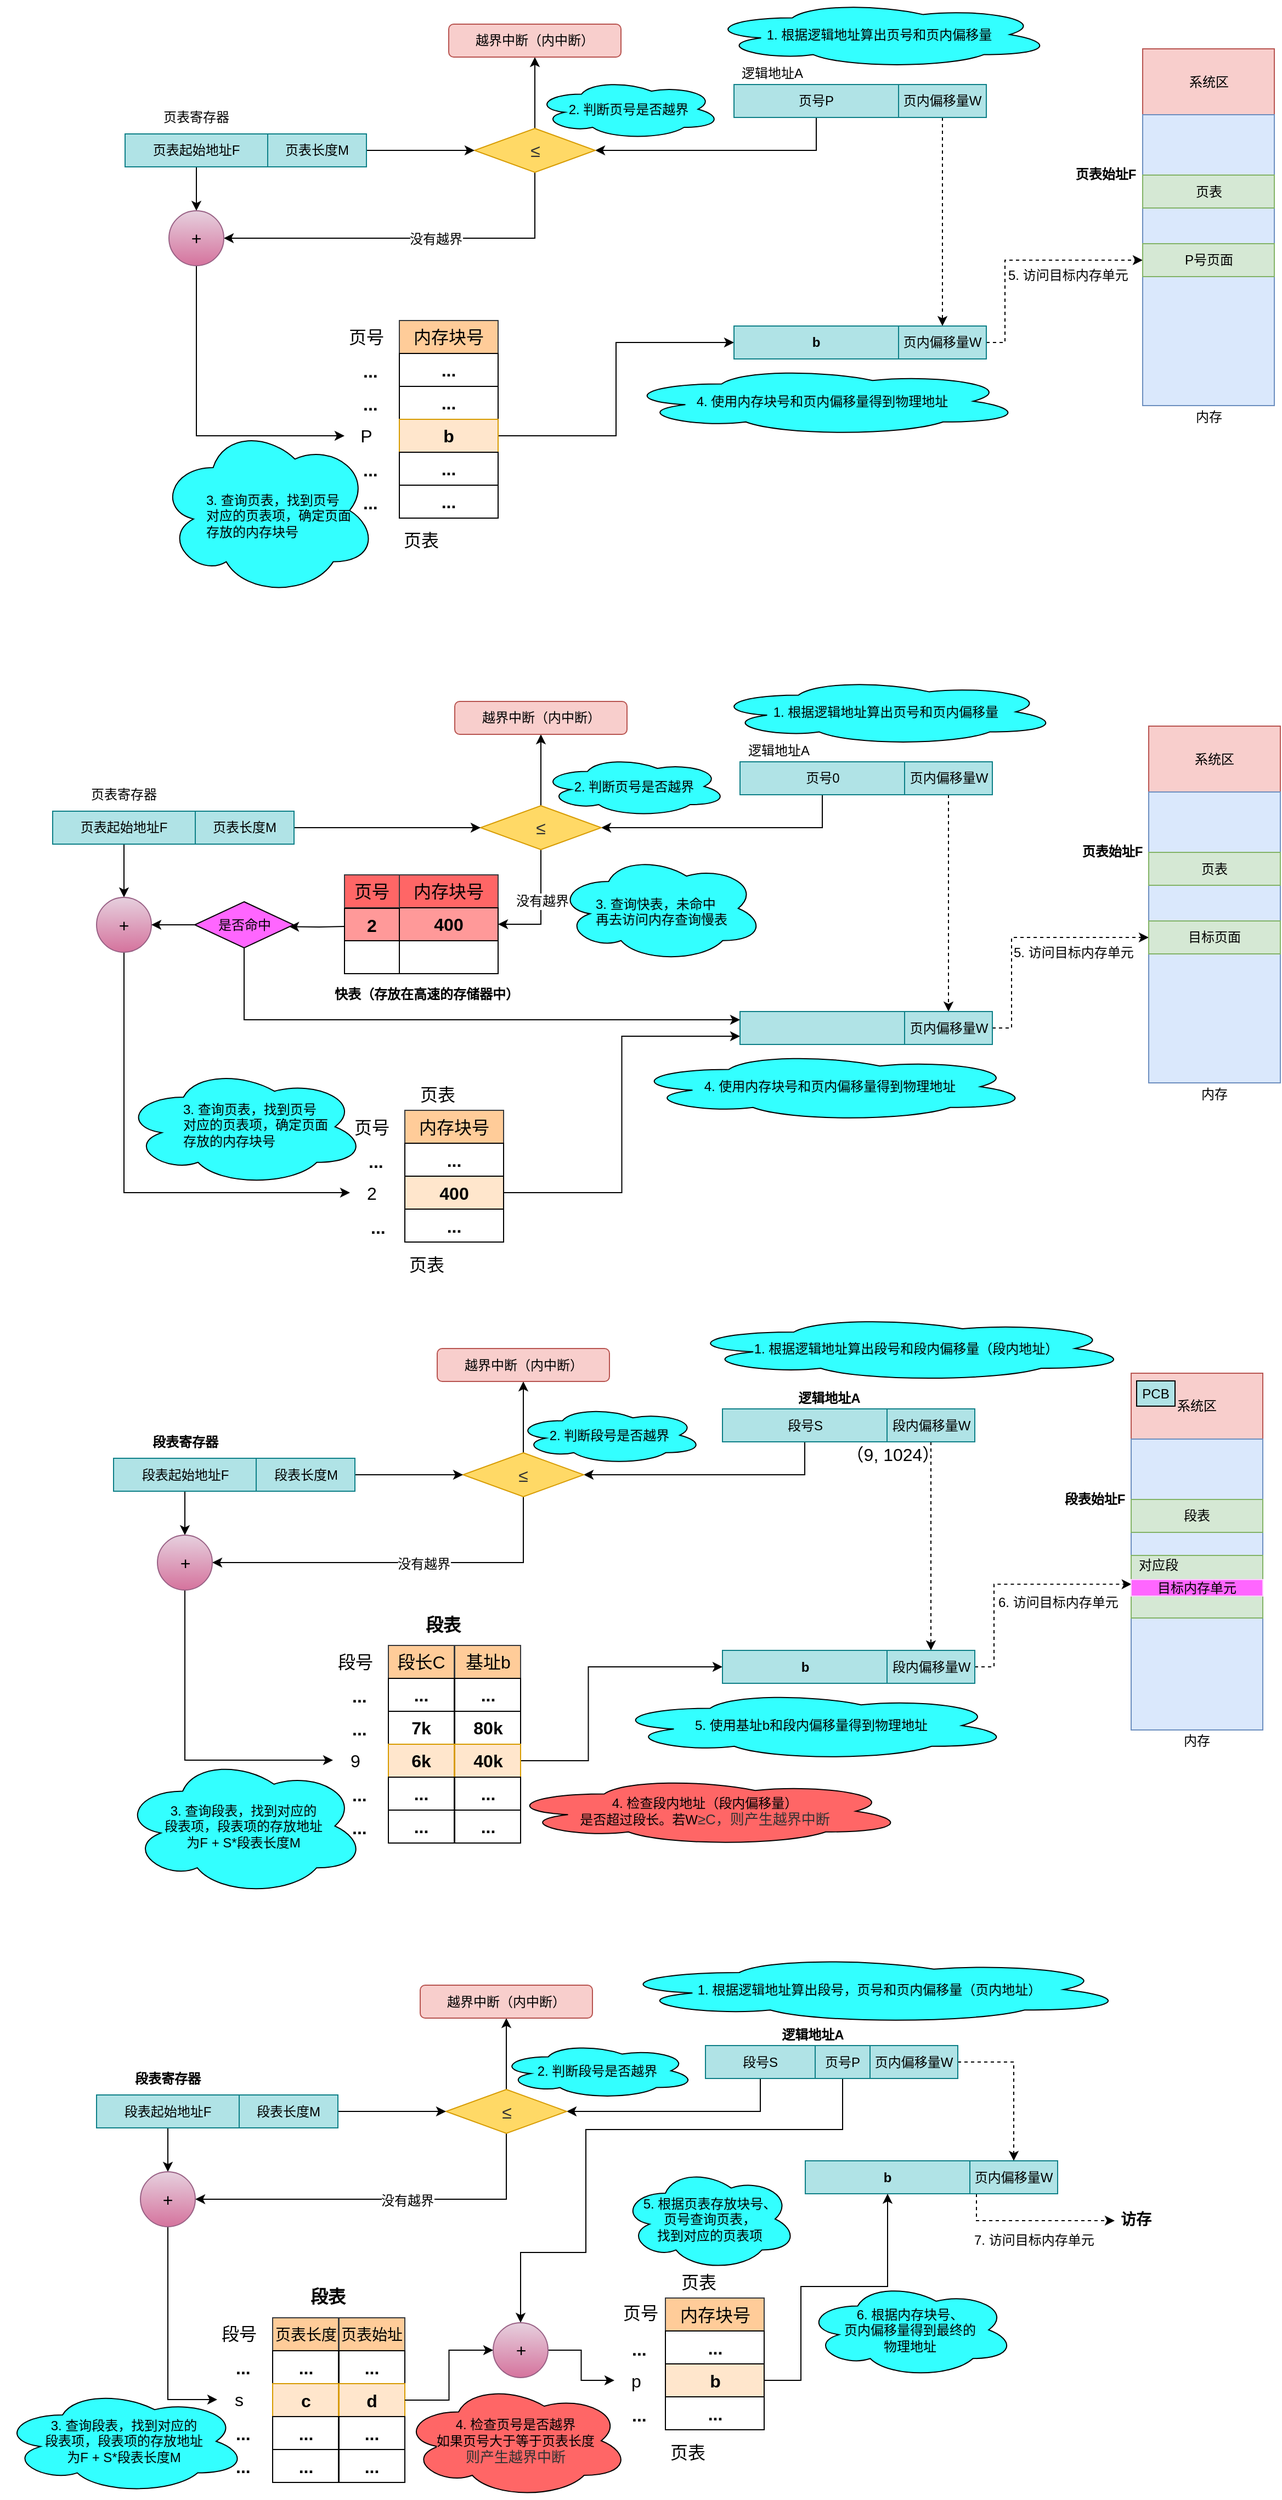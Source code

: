 <mxfile version="12.3.2" type="github" pages="1">
  <diagram id="Yr6U0pGL9p3vCSCSJH84" name="第 1 页">
    <mxGraphModel dx="1173" dy="632" grid="0" gridSize="10" guides="1" tooltips="1" connect="1" arrows="1" fold="1" page="1" pageScale="1" pageWidth="4681" pageHeight="3300" math="0" shadow="0">
      <root>
        <mxCell id="0"/>
        <mxCell id="1" parent="0"/>
        <mxCell id="H_HTBfzigYBNuSM5Y4cz-40" style="edgeStyle=orthogonalEdgeStyle;rounded=0;orthogonalLoop=1;jettySize=auto;html=1;entryX=0.5;entryY=0;entryDx=0;entryDy=0;fontSize=12;dashed=1;" parent="1" source="H_HTBfzigYBNuSM5Y4cz-1" target="H_HTBfzigYBNuSM5Y4cz-38" edge="1">
          <mxGeometry relative="1" as="geometry"/>
        </mxCell>
        <mxCell id="H_HTBfzigYBNuSM5Y4cz-1" value="页内偏移量W" style="rounded=0;whiteSpace=wrap;html=1;fillColor=#b0e3e6;strokeColor=#0e8088;" parent="1" vertex="1">
          <mxGeometry x="915" y="145" width="80" height="30" as="geometry"/>
        </mxCell>
        <mxCell id="H_HTBfzigYBNuSM5Y4cz-14" value="" style="edgeStyle=orthogonalEdgeStyle;rounded=0;orthogonalLoop=1;jettySize=auto;html=1;fontSize=16;entryX=1;entryY=0.5;entryDx=0;entryDy=0;exitX=0.5;exitY=1;exitDx=0;exitDy=0;" parent="1" source="H_HTBfzigYBNuSM5Y4cz-2" target="H_HTBfzigYBNuSM5Y4cz-5" edge="1">
          <mxGeometry relative="1" as="geometry">
            <mxPoint x="950" y="260" as="targetPoint"/>
          </mxGeometry>
        </mxCell>
        <mxCell id="H_HTBfzigYBNuSM5Y4cz-2" value="页号P" style="rounded=0;whiteSpace=wrap;html=1;fillColor=#b0e3e6;strokeColor=#0e8088;" parent="1" vertex="1">
          <mxGeometry x="765" y="145" width="150" height="30" as="geometry"/>
        </mxCell>
        <mxCell id="H_HTBfzigYBNuSM5Y4cz-3" value="逻辑地址A" style="text;html=1;strokeColor=none;fillColor=none;align=center;verticalAlign=middle;whiteSpace=wrap;rounded=0;" parent="1" vertex="1">
          <mxGeometry x="765" y="125" width="70" height="20" as="geometry"/>
        </mxCell>
        <mxCell id="H_HTBfzigYBNuSM5Y4cz-10" style="edgeStyle=orthogonalEdgeStyle;rounded=0;orthogonalLoop=1;jettySize=auto;html=1;fontSize=16;entryX=0.5;entryY=1;entryDx=0;entryDy=0;" parent="1" source="H_HTBfzigYBNuSM5Y4cz-5" target="H_HTBfzigYBNuSM5Y4cz-11" edge="1">
          <mxGeometry relative="1" as="geometry">
            <mxPoint x="583.5" y="110" as="targetPoint"/>
          </mxGeometry>
        </mxCell>
        <mxCell id="H_HTBfzigYBNuSM5Y4cz-15" style="edgeStyle=orthogonalEdgeStyle;rounded=0;orthogonalLoop=1;jettySize=auto;html=1;fontSize=16;entryX=1;entryY=0.5;entryDx=0;entryDy=0;exitX=0.5;exitY=1;exitDx=0;exitDy=0;" parent="1" source="H_HTBfzigYBNuSM5Y4cz-5" target="H_HTBfzigYBNuSM5Y4cz-16" edge="1">
          <mxGeometry relative="1" as="geometry">
            <mxPoint x="570" y="320" as="targetPoint"/>
          </mxGeometry>
        </mxCell>
        <mxCell id="H_HTBfzigYBNuSM5Y4cz-47" value="没有越界" style="text;html=1;resizable=0;points=[];align=center;verticalAlign=middle;labelBackgroundColor=#ffffff;fontSize=12;" parent="H_HTBfzigYBNuSM5Y4cz-15" vertex="1" connectable="0">
          <mxGeometry x="-0.12" y="1" relative="1" as="geometry">
            <mxPoint as="offset"/>
          </mxGeometry>
        </mxCell>
        <mxCell id="H_HTBfzigYBNuSM5Y4cz-5" value="&lt;span style=&quot;color: rgb(51 , 51 , 51) ; font-family: &amp;#34;arial&amp;#34; ; font-size: 16px ; background-color: rgb(255 , 217 , 102)&quot;&gt;≤&lt;/span&gt;" style="rhombus;whiteSpace=wrap;html=1;fontSize=16;gradientColor=none;fillColor=#FFD966;strokeColor=#d79b00;" parent="1" vertex="1">
          <mxGeometry x="528.5" y="185" width="110" height="40" as="geometry"/>
        </mxCell>
        <mxCell id="H_HTBfzigYBNuSM5Y4cz-9" style="edgeStyle=orthogonalEdgeStyle;rounded=0;orthogonalLoop=1;jettySize=auto;html=1;entryX=0;entryY=0.5;entryDx=0;entryDy=0;fontSize=16;" parent="1" source="H_HTBfzigYBNuSM5Y4cz-6" target="H_HTBfzigYBNuSM5Y4cz-5" edge="1">
          <mxGeometry relative="1" as="geometry"/>
        </mxCell>
        <mxCell id="H_HTBfzigYBNuSM5Y4cz-6" value="页表长度M" style="rounded=0;whiteSpace=wrap;html=1;fillColor=#b0e3e6;strokeColor=#0e8088;" parent="1" vertex="1">
          <mxGeometry x="340" y="190" width="90" height="30" as="geometry"/>
        </mxCell>
        <mxCell id="H_HTBfzigYBNuSM5Y4cz-17" style="edgeStyle=orthogonalEdgeStyle;rounded=0;orthogonalLoop=1;jettySize=auto;html=1;exitX=0.5;exitY=1;exitDx=0;exitDy=0;fontSize=16;" parent="1" source="H_HTBfzigYBNuSM5Y4cz-7" target="H_HTBfzigYBNuSM5Y4cz-16" edge="1">
          <mxGeometry relative="1" as="geometry"/>
        </mxCell>
        <mxCell id="H_HTBfzigYBNuSM5Y4cz-7" value="页表起始地址F" style="rounded=0;whiteSpace=wrap;html=1;fillColor=#b0e3e6;strokeColor=#0e8088;" parent="1" vertex="1">
          <mxGeometry x="210" y="190" width="130" height="30" as="geometry"/>
        </mxCell>
        <mxCell id="H_HTBfzigYBNuSM5Y4cz-8" value="页表寄存器" style="text;html=1;strokeColor=none;fillColor=none;align=center;verticalAlign=middle;whiteSpace=wrap;rounded=0;" parent="1" vertex="1">
          <mxGeometry x="240" y="165" width="70" height="20" as="geometry"/>
        </mxCell>
        <mxCell id="H_HTBfzigYBNuSM5Y4cz-11" value="越界中断（内中断）" style="rounded=1;whiteSpace=wrap;html=1;fontSize=12;gradientColor=none;fillColor=#f8cecc;strokeColor=#b85450;" parent="1" vertex="1">
          <mxGeometry x="505" y="90" width="157" height="30" as="geometry"/>
        </mxCell>
        <mxCell id="H_HTBfzigYBNuSM5Y4cz-18" style="edgeStyle=orthogonalEdgeStyle;rounded=0;orthogonalLoop=1;jettySize=auto;html=1;exitX=0.5;exitY=1;exitDx=0;exitDy=0;fontSize=16;entryX=0;entryY=0.5;entryDx=0;entryDy=0;" parent="1" source="H_HTBfzigYBNuSM5Y4cz-16" target="H_HTBfzigYBNuSM5Y4cz-25" edge="1">
          <mxGeometry relative="1" as="geometry">
            <mxPoint x="410" y="470" as="targetPoint"/>
          </mxGeometry>
        </mxCell>
        <mxCell id="H_HTBfzigYBNuSM5Y4cz-16" value="+" style="ellipse;whiteSpace=wrap;html=1;aspect=fixed;fontSize=16;gradientColor=#d5739d;fillColor=#e6d0de;strokeColor=#996185;" parent="1" vertex="1">
          <mxGeometry x="250" y="260" width="50" height="50" as="geometry"/>
        </mxCell>
        <mxCell id="H_HTBfzigYBNuSM5Y4cz-19" value="内存块号" style="rounded=0;whiteSpace=wrap;html=1;fontSize=16;fillColor=#ffcc99;strokeColor=#36393d;" parent="1" vertex="1">
          <mxGeometry x="460" y="360" width="90" height="30" as="geometry"/>
        </mxCell>
        <mxCell id="H_HTBfzigYBNuSM5Y4cz-20" value="&lt;b&gt;...&lt;/b&gt;" style="rounded=0;whiteSpace=wrap;html=1;fontSize=16;" parent="1" vertex="1">
          <mxGeometry x="460" y="390" width="90" height="30" as="geometry"/>
        </mxCell>
        <mxCell id="H_HTBfzigYBNuSM5Y4cz-21" value="&lt;b&gt;...&lt;/b&gt;" style="rounded=0;whiteSpace=wrap;html=1;fontSize=16;" parent="1" vertex="1">
          <mxGeometry x="460" y="420" width="90" height="30" as="geometry"/>
        </mxCell>
        <mxCell id="H_HTBfzigYBNuSM5Y4cz-36" style="edgeStyle=orthogonalEdgeStyle;rounded=0;orthogonalLoop=1;jettySize=auto;html=1;fontSize=12;entryX=0;entryY=0.5;entryDx=0;entryDy=0;" parent="1" source="H_HTBfzigYBNuSM5Y4cz-22" target="H_HTBfzigYBNuSM5Y4cz-39" edge="1">
          <mxGeometry relative="1" as="geometry">
            <mxPoint x="730" y="380.0" as="targetPoint"/>
          </mxGeometry>
        </mxCell>
        <mxCell id="H_HTBfzigYBNuSM5Y4cz-22" value="&lt;b&gt;b&lt;/b&gt;" style="rounded=0;whiteSpace=wrap;html=1;fontSize=16;fillColor=#ffe6cc;strokeColor=#d79b00;" parent="1" vertex="1">
          <mxGeometry x="460" y="450" width="90" height="30" as="geometry"/>
        </mxCell>
        <mxCell id="H_HTBfzigYBNuSM5Y4cz-23" value="&lt;b&gt;...&lt;/b&gt;" style="rounded=0;whiteSpace=wrap;html=1;fontSize=16;" parent="1" vertex="1">
          <mxGeometry x="460" y="480" width="90" height="30" as="geometry"/>
        </mxCell>
        <mxCell id="H_HTBfzigYBNuSM5Y4cz-24" value="&lt;b&gt;...&lt;/b&gt;" style="rounded=0;whiteSpace=wrap;html=1;fontSize=16;" parent="1" vertex="1">
          <mxGeometry x="460" y="510" width="90" height="30" as="geometry"/>
        </mxCell>
        <mxCell id="H_HTBfzigYBNuSM5Y4cz-25" value="P" style="text;html=1;strokeColor=none;fillColor=none;align=center;verticalAlign=middle;whiteSpace=wrap;rounded=0;fontSize=16;" parent="1" vertex="1">
          <mxGeometry x="410" y="455" width="40" height="20" as="geometry"/>
        </mxCell>
        <mxCell id="H_HTBfzigYBNuSM5Y4cz-26" value="&lt;b&gt;...&lt;/b&gt;" style="text;html=1;fontSize=16;" parent="1" vertex="1">
          <mxGeometry x="425" y="420" width="25" height="30" as="geometry"/>
        </mxCell>
        <mxCell id="H_HTBfzigYBNuSM5Y4cz-27" value="&lt;b&gt;...&lt;/b&gt;" style="text;html=1;fontSize=16;" parent="1" vertex="1">
          <mxGeometry x="425" y="390" width="25" height="30" as="geometry"/>
        </mxCell>
        <mxCell id="H_HTBfzigYBNuSM5Y4cz-28" value="&lt;b&gt;...&lt;/b&gt;" style="text;html=1;fontSize=16;" parent="1" vertex="1">
          <mxGeometry x="425" y="510" width="25" height="30" as="geometry"/>
        </mxCell>
        <mxCell id="H_HTBfzigYBNuSM5Y4cz-29" value="&lt;b&gt;...&lt;/b&gt;" style="text;html=1;fontSize=16;" parent="1" vertex="1">
          <mxGeometry x="425" y="480" width="25" height="30" as="geometry"/>
        </mxCell>
        <mxCell id="H_HTBfzigYBNuSM5Y4cz-30" value="页号" style="text;html=1;strokeColor=none;fillColor=none;align=center;verticalAlign=middle;whiteSpace=wrap;rounded=0;fontSize=16;" parent="1" vertex="1">
          <mxGeometry x="410" y="365" width="40" height="20" as="geometry"/>
        </mxCell>
        <mxCell id="H_HTBfzigYBNuSM5Y4cz-31" value="页表" style="text;html=1;strokeColor=none;fillColor=none;align=center;verticalAlign=middle;whiteSpace=wrap;rounded=0;fontSize=16;" parent="1" vertex="1">
          <mxGeometry x="460" y="550" width="40" height="20" as="geometry"/>
        </mxCell>
        <mxCell id="H_HTBfzigYBNuSM5Y4cz-53" style="edgeStyle=orthogonalEdgeStyle;rounded=0;orthogonalLoop=1;jettySize=auto;html=1;entryX=0;entryY=0.5;entryDx=0;entryDy=0;dashed=1;fontSize=12;" parent="1" source="H_HTBfzigYBNuSM5Y4cz-38" target="H_HTBfzigYBNuSM5Y4cz-46" edge="1">
          <mxGeometry relative="1" as="geometry">
            <Array as="points">
              <mxPoint x="1012" y="380"/>
              <mxPoint x="1012" y="305"/>
            </Array>
          </mxGeometry>
        </mxCell>
        <mxCell id="H_HTBfzigYBNuSM5Y4cz-38" value="页内偏移量W" style="rounded=0;whiteSpace=wrap;html=1;fillColor=#b0e3e6;strokeColor=#0e8088;" parent="1" vertex="1">
          <mxGeometry x="915" y="365" width="80" height="30" as="geometry"/>
        </mxCell>
        <mxCell id="H_HTBfzigYBNuSM5Y4cz-39" value="&lt;b&gt;b&lt;/b&gt;" style="rounded=0;whiteSpace=wrap;html=1;fillColor=#b0e3e6;strokeColor=#0e8088;" parent="1" vertex="1">
          <mxGeometry x="765" y="365" width="150" height="30" as="geometry"/>
        </mxCell>
        <mxCell id="H_HTBfzigYBNuSM5Y4cz-41" value="系统区" style="rounded=0;whiteSpace=wrap;html=1;fontSize=12;fillColor=#f8cecc;strokeColor=#b85450;" parent="1" vertex="1">
          <mxGeometry x="1137.5" y="112.5" width="120" height="60" as="geometry"/>
        </mxCell>
        <mxCell id="H_HTBfzigYBNuSM5Y4cz-42" value="" style="rounded=0;whiteSpace=wrap;html=1;fontSize=12;fillColor=#dae8fc;strokeColor=#6c8ebf;" parent="1" vertex="1">
          <mxGeometry x="1137.5" y="172.5" width="120" height="265" as="geometry"/>
        </mxCell>
        <mxCell id="H_HTBfzigYBNuSM5Y4cz-43" value="内存" style="text;html=1;strokeColor=none;fillColor=none;align=center;verticalAlign=middle;whiteSpace=wrap;rounded=0;fontSize=12;" parent="1" vertex="1">
          <mxGeometry x="1177.5" y="437.5" width="40" height="20" as="geometry"/>
        </mxCell>
        <mxCell id="H_HTBfzigYBNuSM5Y4cz-44" value="页表" style="rounded=0;whiteSpace=wrap;html=1;fontSize=12;fillColor=#d5e8d4;strokeColor=#82b366;" parent="1" vertex="1">
          <mxGeometry x="1137.5" y="227.5" width="120" height="30" as="geometry"/>
        </mxCell>
        <mxCell id="H_HTBfzigYBNuSM5Y4cz-45" value="页表始址F" style="text;html=1;strokeColor=none;fillColor=none;align=center;verticalAlign=middle;whiteSpace=wrap;rounded=0;fontSize=12;fontStyle=1" parent="1" vertex="1">
          <mxGeometry x="1066" y="218" width="76" height="18" as="geometry"/>
        </mxCell>
        <mxCell id="H_HTBfzigYBNuSM5Y4cz-46" value="P号页面" style="rounded=0;whiteSpace=wrap;html=1;fontSize=12;fillColor=#d5e8d4;strokeColor=#82b366;" parent="1" vertex="1">
          <mxGeometry x="1137.5" y="290" width="120" height="30" as="geometry"/>
        </mxCell>
        <mxCell id="H_HTBfzigYBNuSM5Y4cz-48" value="1. 根据逻辑地址算出页号和页内偏移量" style="ellipse;shape=cloud;whiteSpace=wrap;html=1;fillColor=#33FFFF;gradientColor=none;fontSize=12;" parent="1" vertex="1">
          <mxGeometry x="739" y="69" width="317" height="61" as="geometry"/>
        </mxCell>
        <mxCell id="H_HTBfzigYBNuSM5Y4cz-49" value="2. 判断页号是否越界" style="ellipse;shape=cloud;whiteSpace=wrap;html=1;fillColor=#33FFFF;gradientColor=none;fontSize=12;" parent="1" vertex="1">
          <mxGeometry x="583.5" y="140" width="170" height="55" as="geometry"/>
        </mxCell>
        <mxCell id="H_HTBfzigYBNuSM5Y4cz-50" value="" style="ellipse;shape=cloud;whiteSpace=wrap;html=1;fillColor=#33FFFF;gradientColor=none;fontSize=12;" parent="1" vertex="1">
          <mxGeometry x="240.5" y="455" width="199" height="156" as="geometry"/>
        </mxCell>
        <mxCell id="H_HTBfzigYBNuSM5Y4cz-51" value="3. 查询页表，找到页号&lt;br&gt;对应的页表项，确定页面&lt;br&gt;存放的内存块号" style="text;html=1;fontSize=12;" parent="1" vertex="1">
          <mxGeometry x="281.5" y="510" width="129" height="67" as="geometry"/>
        </mxCell>
        <mxCell id="H_HTBfzigYBNuSM5Y4cz-52" value="4. 使用内存块号和页内偏移量得到物理地址" style="ellipse;shape=cloud;whiteSpace=wrap;html=1;fillColor=#33FFFF;gradientColor=none;fontSize=12;" parent="1" vertex="1">
          <mxGeometry x="662" y="402" width="367" height="63" as="geometry"/>
        </mxCell>
        <mxCell id="H_HTBfzigYBNuSM5Y4cz-55" value="5. 访问目标内存单元" style="text;html=1;fontSize=12;" parent="1" vertex="1">
          <mxGeometry x="1012.833" y="305.167" width="129" height="28" as="geometry"/>
        </mxCell>
        <mxCell id="H_HTBfzigYBNuSM5Y4cz-58" style="edgeStyle=orthogonalEdgeStyle;rounded=0;orthogonalLoop=1;jettySize=auto;html=1;entryX=0.5;entryY=0;entryDx=0;entryDy=0;fontSize=12;dashed=1;" parent="1" source="H_HTBfzigYBNuSM5Y4cz-59" target="H_HTBfzigYBNuSM5Y4cz-90" edge="1">
          <mxGeometry relative="1" as="geometry"/>
        </mxCell>
        <mxCell id="H_HTBfzigYBNuSM5Y4cz-59" value="页内偏移量W" style="rounded=0;whiteSpace=wrap;html=1;fillColor=#b0e3e6;strokeColor=#0e8088;" parent="1" vertex="1">
          <mxGeometry x="920.5" y="762" width="80" height="30" as="geometry"/>
        </mxCell>
        <mxCell id="H_HTBfzigYBNuSM5Y4cz-60" value="" style="edgeStyle=orthogonalEdgeStyle;rounded=0;orthogonalLoop=1;jettySize=auto;html=1;fontSize=16;entryX=1;entryY=0.5;entryDx=0;entryDy=0;exitX=0.5;exitY=1;exitDx=0;exitDy=0;" parent="1" source="H_HTBfzigYBNuSM5Y4cz-61" target="H_HTBfzigYBNuSM5Y4cz-66" edge="1">
          <mxGeometry relative="1" as="geometry">
            <mxPoint x="955.5" y="877" as="targetPoint"/>
          </mxGeometry>
        </mxCell>
        <mxCell id="H_HTBfzigYBNuSM5Y4cz-61" value="页号0" style="rounded=0;whiteSpace=wrap;html=1;fillColor=#b0e3e6;strokeColor=#0e8088;" parent="1" vertex="1">
          <mxGeometry x="770.5" y="762" width="150" height="30" as="geometry"/>
        </mxCell>
        <mxCell id="H_HTBfzigYBNuSM5Y4cz-62" value="逻辑地址A" style="text;html=1;strokeColor=none;fillColor=none;align=center;verticalAlign=middle;whiteSpace=wrap;rounded=0;" parent="1" vertex="1">
          <mxGeometry x="770.5" y="742" width="70" height="20" as="geometry"/>
        </mxCell>
        <mxCell id="H_HTBfzigYBNuSM5Y4cz-63" style="edgeStyle=orthogonalEdgeStyle;rounded=0;orthogonalLoop=1;jettySize=auto;html=1;fontSize=16;entryX=0.5;entryY=1;entryDx=0;entryDy=0;" parent="1" source="H_HTBfzigYBNuSM5Y4cz-66" target="H_HTBfzigYBNuSM5Y4cz-72" edge="1">
          <mxGeometry relative="1" as="geometry">
            <mxPoint x="589" y="727" as="targetPoint"/>
          </mxGeometry>
        </mxCell>
        <mxCell id="H_HTBfzigYBNuSM5Y4cz-64" style="edgeStyle=orthogonalEdgeStyle;rounded=0;orthogonalLoop=1;jettySize=auto;html=1;fontSize=16;entryX=1;entryY=0.5;entryDx=0;entryDy=0;exitX=0.5;exitY=1;exitDx=0;exitDy=0;" parent="1" source="H_HTBfzigYBNuSM5Y4cz-66" target="H_HTBfzigYBNuSM5Y4cz-106" edge="1">
          <mxGeometry relative="1" as="geometry">
            <mxPoint x="575.5" y="937" as="targetPoint"/>
          </mxGeometry>
        </mxCell>
        <mxCell id="H_HTBfzigYBNuSM5Y4cz-65" value="没有越界" style="text;html=1;resizable=0;points=[];align=center;verticalAlign=middle;labelBackgroundColor=#ffffff;fontSize=12;" parent="H_HTBfzigYBNuSM5Y4cz-64" vertex="1" connectable="0">
          <mxGeometry x="-0.12" y="1" relative="1" as="geometry">
            <mxPoint as="offset"/>
          </mxGeometry>
        </mxCell>
        <mxCell id="H_HTBfzigYBNuSM5Y4cz-66" value="&lt;span style=&quot;color: rgb(51 , 51 , 51) ; font-family: &amp;#34;arial&amp;#34; ; font-size: 16px ; background-color: rgb(255 , 217 , 102)&quot;&gt;≤&lt;/span&gt;" style="rhombus;whiteSpace=wrap;html=1;fontSize=16;gradientColor=none;fillColor=#FFD966;strokeColor=#d79b00;" parent="1" vertex="1">
          <mxGeometry x="534" y="802" width="110" height="40" as="geometry"/>
        </mxCell>
        <mxCell id="H_HTBfzigYBNuSM5Y4cz-67" style="edgeStyle=orthogonalEdgeStyle;rounded=0;orthogonalLoop=1;jettySize=auto;html=1;entryX=0;entryY=0.5;entryDx=0;entryDy=0;fontSize=16;" parent="1" source="H_HTBfzigYBNuSM5Y4cz-68" target="H_HTBfzigYBNuSM5Y4cz-66" edge="1">
          <mxGeometry relative="1" as="geometry"/>
        </mxCell>
        <mxCell id="H_HTBfzigYBNuSM5Y4cz-68" value="页表长度M" style="rounded=0;whiteSpace=wrap;html=1;fillColor=#b0e3e6;strokeColor=#0e8088;" parent="1" vertex="1">
          <mxGeometry x="274" y="807" width="90" height="30" as="geometry"/>
        </mxCell>
        <mxCell id="H_HTBfzigYBNuSM5Y4cz-69" style="edgeStyle=orthogonalEdgeStyle;rounded=0;orthogonalLoop=1;jettySize=auto;html=1;exitX=0.5;exitY=1;exitDx=0;exitDy=0;fontSize=16;" parent="1" source="H_HTBfzigYBNuSM5Y4cz-70" target="H_HTBfzigYBNuSM5Y4cz-74" edge="1">
          <mxGeometry relative="1" as="geometry"/>
        </mxCell>
        <mxCell id="H_HTBfzigYBNuSM5Y4cz-70" value="页表起始地址F" style="rounded=0;whiteSpace=wrap;html=1;fillColor=#b0e3e6;strokeColor=#0e8088;" parent="1" vertex="1">
          <mxGeometry x="144" y="807" width="130" height="30" as="geometry"/>
        </mxCell>
        <mxCell id="H_HTBfzigYBNuSM5Y4cz-71" value="页表寄存器" style="text;html=1;strokeColor=none;fillColor=none;align=center;verticalAlign=middle;whiteSpace=wrap;rounded=0;" parent="1" vertex="1">
          <mxGeometry x="174" y="782" width="70" height="20" as="geometry"/>
        </mxCell>
        <mxCell id="H_HTBfzigYBNuSM5Y4cz-72" value="越界中断（内中断）" style="rounded=1;whiteSpace=wrap;html=1;fontSize=12;gradientColor=none;fillColor=#f8cecc;strokeColor=#b85450;" parent="1" vertex="1">
          <mxGeometry x="510.5" y="707" width="157" height="30" as="geometry"/>
        </mxCell>
        <mxCell id="H_HTBfzigYBNuSM5Y4cz-73" style="edgeStyle=orthogonalEdgeStyle;rounded=0;orthogonalLoop=1;jettySize=auto;html=1;exitX=0.5;exitY=1;exitDx=0;exitDy=0;fontSize=16;entryX=0;entryY=0.5;entryDx=0;entryDy=0;" parent="1" source="H_HTBfzigYBNuSM5Y4cz-74" target="H_HTBfzigYBNuSM5Y4cz-82" edge="1">
          <mxGeometry relative="1" as="geometry">
            <mxPoint x="415.5" y="1087" as="targetPoint"/>
          </mxGeometry>
        </mxCell>
        <mxCell id="H_HTBfzigYBNuSM5Y4cz-74" value="+" style="ellipse;whiteSpace=wrap;html=1;aspect=fixed;fontSize=16;gradientColor=#d5739d;fillColor=#e6d0de;strokeColor=#996185;" parent="1" vertex="1">
          <mxGeometry x="184" y="885.5" width="50" height="50" as="geometry"/>
        </mxCell>
        <mxCell id="H_HTBfzigYBNuSM5Y4cz-75" value="内存块号" style="rounded=0;whiteSpace=wrap;html=1;fontSize=16;fillColor=#ffcc99;strokeColor=#36393d;" parent="1" vertex="1">
          <mxGeometry x="465" y="1079.5" width="90" height="30" as="geometry"/>
        </mxCell>
        <mxCell id="H_HTBfzigYBNuSM5Y4cz-76" value="&lt;b&gt;...&lt;/b&gt;" style="rounded=0;whiteSpace=wrap;html=1;fontSize=16;" parent="1" vertex="1">
          <mxGeometry x="465" y="1109.5" width="90" height="30" as="geometry"/>
        </mxCell>
        <mxCell id="H_HTBfzigYBNuSM5Y4cz-78" style="edgeStyle=orthogonalEdgeStyle;rounded=0;orthogonalLoop=1;jettySize=auto;html=1;fontSize=12;entryX=0;entryY=0.75;entryDx=0;entryDy=0;" parent="1" source="H_HTBfzigYBNuSM5Y4cz-79" target="H_HTBfzigYBNuSM5Y4cz-91" edge="1">
          <mxGeometry relative="1" as="geometry">
            <mxPoint x="735" y="1069.5" as="targetPoint"/>
          </mxGeometry>
        </mxCell>
        <mxCell id="H_HTBfzigYBNuSM5Y4cz-79" value="&lt;b&gt;400&lt;/b&gt;" style="rounded=0;whiteSpace=wrap;html=1;fontSize=16;fillColor=#ffe6cc;strokeColor=#000000;" parent="1" vertex="1">
          <mxGeometry x="465" y="1139.5" width="90" height="30" as="geometry"/>
        </mxCell>
        <mxCell id="H_HTBfzigYBNuSM5Y4cz-81" value="&lt;b&gt;...&lt;/b&gt;" style="rounded=0;whiteSpace=wrap;html=1;fontSize=16;" parent="1" vertex="1">
          <mxGeometry x="465" y="1169.5" width="90" height="30" as="geometry"/>
        </mxCell>
        <mxCell id="H_HTBfzigYBNuSM5Y4cz-82" value="2" style="text;html=1;strokeColor=none;fillColor=none;align=center;verticalAlign=middle;whiteSpace=wrap;rounded=0;fontSize=16;" parent="1" vertex="1">
          <mxGeometry x="415" y="1144.5" width="40" height="20" as="geometry"/>
        </mxCell>
        <mxCell id="H_HTBfzigYBNuSM5Y4cz-84" value="&lt;b&gt;...&lt;/b&gt;" style="text;html=1;fontSize=16;" parent="1" vertex="1">
          <mxGeometry x="430" y="1109.5" width="25" height="30" as="geometry"/>
        </mxCell>
        <mxCell id="H_HTBfzigYBNuSM5Y4cz-85" value="&lt;b&gt;...&lt;/b&gt;" style="text;html=1;fontSize=16;" parent="1" vertex="1">
          <mxGeometry x="432" y="1169.5" width="25" height="30" as="geometry"/>
        </mxCell>
        <mxCell id="H_HTBfzigYBNuSM5Y4cz-87" value="页号" style="text;html=1;strokeColor=none;fillColor=none;align=center;verticalAlign=middle;whiteSpace=wrap;rounded=0;fontSize=16;" parent="1" vertex="1">
          <mxGeometry x="415" y="1084.5" width="40" height="20" as="geometry"/>
        </mxCell>
        <mxCell id="H_HTBfzigYBNuSM5Y4cz-88" value="页表" style="text;html=1;strokeColor=none;fillColor=none;align=center;verticalAlign=middle;whiteSpace=wrap;rounded=0;fontSize=16;" parent="1" vertex="1">
          <mxGeometry x="465" y="1209.5" width="40" height="20" as="geometry"/>
        </mxCell>
        <mxCell id="H_HTBfzigYBNuSM5Y4cz-89" style="edgeStyle=orthogonalEdgeStyle;rounded=0;orthogonalLoop=1;jettySize=auto;html=1;entryX=0;entryY=0.5;entryDx=0;entryDy=0;dashed=1;fontSize=12;exitX=1;exitY=0.5;exitDx=0;exitDy=0;" parent="1" source="H_HTBfzigYBNuSM5Y4cz-90" target="H_HTBfzigYBNuSM5Y4cz-97" edge="1">
          <mxGeometry relative="1" as="geometry">
            <Array as="points">
              <mxPoint x="1018" y="1005"/>
              <mxPoint x="1018" y="922"/>
            </Array>
          </mxGeometry>
        </mxCell>
        <mxCell id="H_HTBfzigYBNuSM5Y4cz-90" value="页内偏移量W" style="rounded=0;whiteSpace=wrap;html=1;fillColor=#b0e3e6;strokeColor=#0e8088;" parent="1" vertex="1">
          <mxGeometry x="920.5" y="989.5" width="80" height="30" as="geometry"/>
        </mxCell>
        <mxCell id="H_HTBfzigYBNuSM5Y4cz-91" value="" style="rounded=0;whiteSpace=wrap;html=1;fillColor=#b0e3e6;strokeColor=#0e8088;" parent="1" vertex="1">
          <mxGeometry x="770.5" y="989.5" width="150" height="30" as="geometry"/>
        </mxCell>
        <mxCell id="H_HTBfzigYBNuSM5Y4cz-92" value="系统区" style="rounded=0;whiteSpace=wrap;html=1;fontSize=12;fillColor=#f8cecc;strokeColor=#b85450;" parent="1" vertex="1">
          <mxGeometry x="1143" y="729.5" width="120" height="60" as="geometry"/>
        </mxCell>
        <mxCell id="H_HTBfzigYBNuSM5Y4cz-93" value="" style="rounded=0;whiteSpace=wrap;html=1;fontSize=12;fillColor=#dae8fc;strokeColor=#6c8ebf;" parent="1" vertex="1">
          <mxGeometry x="1143" y="789.5" width="120" height="265" as="geometry"/>
        </mxCell>
        <mxCell id="H_HTBfzigYBNuSM5Y4cz-94" value="内存" style="text;html=1;strokeColor=none;fillColor=none;align=center;verticalAlign=middle;whiteSpace=wrap;rounded=0;fontSize=12;" parent="1" vertex="1">
          <mxGeometry x="1183" y="1054.5" width="40" height="20" as="geometry"/>
        </mxCell>
        <mxCell id="H_HTBfzigYBNuSM5Y4cz-95" value="页表" style="rounded=0;whiteSpace=wrap;html=1;fontSize=12;fillColor=#d5e8d4;strokeColor=#82b366;" parent="1" vertex="1">
          <mxGeometry x="1143" y="844.5" width="120" height="30" as="geometry"/>
        </mxCell>
        <mxCell id="H_HTBfzigYBNuSM5Y4cz-96" value="页表始址F" style="text;html=1;strokeColor=none;fillColor=none;align=center;verticalAlign=middle;whiteSpace=wrap;rounded=0;fontSize=12;fontStyle=1" parent="1" vertex="1">
          <mxGeometry x="1071.5" y="835" width="76" height="18" as="geometry"/>
        </mxCell>
        <mxCell id="H_HTBfzigYBNuSM5Y4cz-97" value="目标页面" style="rounded=0;whiteSpace=wrap;html=1;fontSize=12;fillColor=#d5e8d4;strokeColor=#82b366;" parent="1" vertex="1">
          <mxGeometry x="1143" y="907" width="120" height="30" as="geometry"/>
        </mxCell>
        <mxCell id="H_HTBfzigYBNuSM5Y4cz-98" value="1. 根据逻辑地址算出页号和页内偏移量" style="ellipse;shape=cloud;whiteSpace=wrap;html=1;fillColor=#33FFFF;gradientColor=none;fontSize=12;" parent="1" vertex="1">
          <mxGeometry x="744.5" y="686" width="317" height="61" as="geometry"/>
        </mxCell>
        <mxCell id="H_HTBfzigYBNuSM5Y4cz-99" value="2. 判断页号是否越界" style="ellipse;shape=cloud;whiteSpace=wrap;html=1;fillColor=#33FFFF;gradientColor=none;fontSize=12;" parent="1" vertex="1">
          <mxGeometry x="589" y="757" width="170" height="55" as="geometry"/>
        </mxCell>
        <mxCell id="H_HTBfzigYBNuSM5Y4cz-100" value="" style="ellipse;shape=cloud;whiteSpace=wrap;html=1;fillColor=#33FFFF;gradientColor=none;fontSize=12;" parent="1" vertex="1">
          <mxGeometry x="208" y="1040.5" width="221" height="108" as="geometry"/>
        </mxCell>
        <mxCell id="H_HTBfzigYBNuSM5Y4cz-101" value="3. 查询页表，找到页号&lt;br&gt;对应的页表项，确定页面&lt;br&gt;存放的内存块号" style="text;html=1;fontSize=12;" parent="1" vertex="1">
          <mxGeometry x="261" y="1064.5" width="129" height="67" as="geometry"/>
        </mxCell>
        <mxCell id="H_HTBfzigYBNuSM5Y4cz-102" value="4. 使用内存块号和页内偏移量得到物理地址" style="ellipse;shape=cloud;whiteSpace=wrap;html=1;fillColor=#33FFFF;gradientColor=none;fontSize=12;" parent="1" vertex="1">
          <mxGeometry x="668.5" y="1026.5" width="367" height="63" as="geometry"/>
        </mxCell>
        <mxCell id="H_HTBfzigYBNuSM5Y4cz-103" value="5. 访问目标内存单元" style="text;html=1;fontSize=12;" parent="1" vertex="1">
          <mxGeometry x="1018.333" y="922.167" width="129" height="28" as="geometry"/>
        </mxCell>
        <mxCell id="H_HTBfzigYBNuSM5Y4cz-104" value="内存块号" style="rounded=0;whiteSpace=wrap;html=1;fontSize=16;fillColor=#FF6666;strokeColor=#36393d;" parent="1" vertex="1">
          <mxGeometry x="460" y="865" width="90" height="30" as="geometry"/>
        </mxCell>
        <mxCell id="H_HTBfzigYBNuSM5Y4cz-106" value="&lt;b&gt;400&lt;/b&gt;" style="rounded=0;whiteSpace=wrap;html=1;fontSize=16;fillColor=#FF9999;strokeColor=#000000;" parent="1" vertex="1">
          <mxGeometry x="460" y="895" width="90" height="30" as="geometry"/>
        </mxCell>
        <mxCell id="H_HTBfzigYBNuSM5Y4cz-107" value="" style="rounded=0;whiteSpace=wrap;html=1;fontSize=16;" parent="1" vertex="1">
          <mxGeometry x="460" y="925" width="90" height="30" as="geometry"/>
        </mxCell>
        <mxCell id="H_HTBfzigYBNuSM5Y4cz-112" value="页表" style="text;html=1;strokeColor=none;fillColor=none;align=center;verticalAlign=middle;whiteSpace=wrap;rounded=0;fontSize=16;" parent="1" vertex="1">
          <mxGeometry x="475" y="1054.5" width="40" height="20" as="geometry"/>
        </mxCell>
        <mxCell id="H_HTBfzigYBNuSM5Y4cz-113" value="页号" style="rounded=0;whiteSpace=wrap;html=1;fontSize=16;fillColor=#FF6666;strokeColor=#36393d;" parent="1" vertex="1">
          <mxGeometry x="410" y="865" width="50" height="30" as="geometry"/>
        </mxCell>
        <mxCell id="H_HTBfzigYBNuSM5Y4cz-117" style="edgeStyle=orthogonalEdgeStyle;rounded=0;orthogonalLoop=1;jettySize=auto;html=1;entryX=0.956;entryY=0.539;entryDx=0;entryDy=0;entryPerimeter=0;fontSize=12;" parent="1" target="H_HTBfzigYBNuSM5Y4cz-116" edge="1">
          <mxGeometry relative="1" as="geometry">
            <mxPoint x="410" y="912" as="sourcePoint"/>
          </mxGeometry>
        </mxCell>
        <mxCell id="H_HTBfzigYBNuSM5Y4cz-114" value="&lt;b&gt;2&lt;/b&gt;" style="rounded=0;whiteSpace=wrap;html=1;fontSize=16;fillColor=#FF9999;strokeColor=#000000;" parent="1" vertex="1">
          <mxGeometry x="410" y="895.5" width="50" height="30" as="geometry"/>
        </mxCell>
        <mxCell id="H_HTBfzigYBNuSM5Y4cz-115" value="" style="rounded=0;whiteSpace=wrap;html=1;fontSize=16;" parent="1" vertex="1">
          <mxGeometry x="410" y="925" width="50" height="30" as="geometry"/>
        </mxCell>
        <mxCell id="H_HTBfzigYBNuSM5Y4cz-120" style="edgeStyle=orthogonalEdgeStyle;rounded=0;orthogonalLoop=1;jettySize=auto;html=1;fontSize=12;" parent="1" source="H_HTBfzigYBNuSM5Y4cz-116" target="H_HTBfzigYBNuSM5Y4cz-74" edge="1">
          <mxGeometry relative="1" as="geometry"/>
        </mxCell>
        <mxCell id="H_HTBfzigYBNuSM5Y4cz-121" style="edgeStyle=orthogonalEdgeStyle;rounded=0;orthogonalLoop=1;jettySize=auto;html=1;entryX=0;entryY=0.25;entryDx=0;entryDy=0;fontSize=12;" parent="1" source="H_HTBfzigYBNuSM5Y4cz-116" target="H_HTBfzigYBNuSM5Y4cz-91" edge="1">
          <mxGeometry relative="1" as="geometry">
            <Array as="points">
              <mxPoint x="319" y="997"/>
            </Array>
          </mxGeometry>
        </mxCell>
        <mxCell id="H_HTBfzigYBNuSM5Y4cz-116" value="是否命中" style="rhombus;whiteSpace=wrap;html=1;strokeColor=#000000;fillColor=#FF66FF;gradientColor=none;fontSize=12;" parent="1" vertex="1">
          <mxGeometry x="273.5" y="889.5" width="90" height="42" as="geometry"/>
        </mxCell>
        <mxCell id="H_HTBfzigYBNuSM5Y4cz-122" value="" style="ellipse;shape=cloud;whiteSpace=wrap;html=1;fillColor=#33FFFF;gradientColor=none;fontSize=12;" parent="1" vertex="1">
          <mxGeometry x="603.5" y="846.5" width="189" height="98" as="geometry"/>
        </mxCell>
        <mxCell id="H_HTBfzigYBNuSM5Y4cz-123" value="3. 查询快表，未命中&lt;br&gt;再去访问内存查询慢表" style="text;html=1;fontSize=12;" parent="1" vertex="1">
          <mxGeometry x="637" y="878" width="122" height="44" as="geometry"/>
        </mxCell>
        <mxCell id="H_HTBfzigYBNuSM5Y4cz-124" value="快表（存放在高速的存储器中）" style="text;html=1;strokeColor=none;fillColor=none;align=center;verticalAlign=middle;whiteSpace=wrap;rounded=0;fontSize=12;fontStyle=1" parent="1" vertex="1">
          <mxGeometry x="398" y="962" width="174" height="23" as="geometry"/>
        </mxCell>
        <mxCell id="B5_8zWfWfeMknRQ0NDLm-1" style="edgeStyle=orthogonalEdgeStyle;rounded=0;orthogonalLoop=1;jettySize=auto;html=1;entryX=0.5;entryY=0;entryDx=0;entryDy=0;fontSize=12;dashed=1;" edge="1" parent="1" source="B5_8zWfWfeMknRQ0NDLm-2" target="B5_8zWfWfeMknRQ0NDLm-33">
          <mxGeometry relative="1" as="geometry"/>
        </mxCell>
        <mxCell id="B5_8zWfWfeMknRQ0NDLm-2" value="段内偏移量W" style="rounded=0;whiteSpace=wrap;html=1;fillColor=#b0e3e6;strokeColor=#0e8088;" vertex="1" parent="1">
          <mxGeometry x="904.5" y="1351.5" width="80" height="30" as="geometry"/>
        </mxCell>
        <mxCell id="B5_8zWfWfeMknRQ0NDLm-3" value="" style="edgeStyle=orthogonalEdgeStyle;rounded=0;orthogonalLoop=1;jettySize=auto;html=1;fontSize=16;entryX=1;entryY=0.5;entryDx=0;entryDy=0;exitX=0.5;exitY=1;exitDx=0;exitDy=0;" edge="1" parent="1" source="B5_8zWfWfeMknRQ0NDLm-4" target="B5_8zWfWfeMknRQ0NDLm-9">
          <mxGeometry relative="1" as="geometry">
            <mxPoint x="939.5" y="1466.5" as="targetPoint"/>
          </mxGeometry>
        </mxCell>
        <mxCell id="B5_8zWfWfeMknRQ0NDLm-4" value="段号S" style="rounded=0;whiteSpace=wrap;html=1;fillColor=#b0e3e6;strokeColor=#0e8088;" vertex="1" parent="1">
          <mxGeometry x="754.5" y="1351.5" width="150" height="30" as="geometry"/>
        </mxCell>
        <mxCell id="B5_8zWfWfeMknRQ0NDLm-5" value="逻辑地址A" style="text;html=1;strokeColor=none;fillColor=none;align=center;verticalAlign=middle;whiteSpace=wrap;rounded=0;fontStyle=1" vertex="1" parent="1">
          <mxGeometry x="817" y="1331.5" width="70" height="20" as="geometry"/>
        </mxCell>
        <mxCell id="B5_8zWfWfeMknRQ0NDLm-6" style="edgeStyle=orthogonalEdgeStyle;rounded=0;orthogonalLoop=1;jettySize=auto;html=1;fontSize=16;entryX=0.5;entryY=1;entryDx=0;entryDy=0;" edge="1" parent="1" source="B5_8zWfWfeMknRQ0NDLm-9" target="B5_8zWfWfeMknRQ0NDLm-15">
          <mxGeometry relative="1" as="geometry">
            <mxPoint x="573" y="1316.5" as="targetPoint"/>
          </mxGeometry>
        </mxCell>
        <mxCell id="B5_8zWfWfeMknRQ0NDLm-7" style="edgeStyle=orthogonalEdgeStyle;rounded=0;orthogonalLoop=1;jettySize=auto;html=1;fontSize=16;entryX=1;entryY=0.5;entryDx=0;entryDy=0;exitX=0.5;exitY=1;exitDx=0;exitDy=0;" edge="1" parent="1" source="B5_8zWfWfeMknRQ0NDLm-9" target="B5_8zWfWfeMknRQ0NDLm-17">
          <mxGeometry relative="1" as="geometry">
            <mxPoint x="559.5" y="1526.5" as="targetPoint"/>
          </mxGeometry>
        </mxCell>
        <mxCell id="B5_8zWfWfeMknRQ0NDLm-8" value="没有越界" style="text;html=1;resizable=0;points=[];align=center;verticalAlign=middle;labelBackgroundColor=#ffffff;fontSize=12;" vertex="1" connectable="0" parent="B5_8zWfWfeMknRQ0NDLm-7">
          <mxGeometry x="-0.12" y="1" relative="1" as="geometry">
            <mxPoint as="offset"/>
          </mxGeometry>
        </mxCell>
        <mxCell id="B5_8zWfWfeMknRQ0NDLm-9" value="&lt;span style=&quot;color: rgb(51 , 51 , 51) ; font-family: &amp;#34;arial&amp;#34; ; font-size: 16px ; background-color: rgb(255 , 217 , 102)&quot;&gt;≤&lt;/span&gt;" style="rhombus;whiteSpace=wrap;html=1;fontSize=16;gradientColor=none;fillColor=#FFD966;strokeColor=#d79b00;" vertex="1" parent="1">
          <mxGeometry x="518" y="1391.5" width="110" height="40" as="geometry"/>
        </mxCell>
        <mxCell id="B5_8zWfWfeMknRQ0NDLm-10" style="edgeStyle=orthogonalEdgeStyle;rounded=0;orthogonalLoop=1;jettySize=auto;html=1;entryX=0;entryY=0.5;entryDx=0;entryDy=0;fontSize=16;" edge="1" parent="1" source="B5_8zWfWfeMknRQ0NDLm-11" target="B5_8zWfWfeMknRQ0NDLm-9">
          <mxGeometry relative="1" as="geometry"/>
        </mxCell>
        <mxCell id="B5_8zWfWfeMknRQ0NDLm-11" value="段表长度M" style="rounded=0;whiteSpace=wrap;html=1;fillColor=#b0e3e6;strokeColor=#0e8088;" vertex="1" parent="1">
          <mxGeometry x="329.5" y="1396.5" width="90" height="30" as="geometry"/>
        </mxCell>
        <mxCell id="B5_8zWfWfeMknRQ0NDLm-12" style="edgeStyle=orthogonalEdgeStyle;rounded=0;orthogonalLoop=1;jettySize=auto;html=1;exitX=0.5;exitY=1;exitDx=0;exitDy=0;fontSize=16;" edge="1" parent="1" source="B5_8zWfWfeMknRQ0NDLm-13" target="B5_8zWfWfeMknRQ0NDLm-17">
          <mxGeometry relative="1" as="geometry"/>
        </mxCell>
        <mxCell id="B5_8zWfWfeMknRQ0NDLm-13" value="段表起始地址F" style="rounded=0;whiteSpace=wrap;html=1;fillColor=#b0e3e6;strokeColor=#0e8088;" vertex="1" parent="1">
          <mxGeometry x="199.5" y="1396.5" width="130" height="30" as="geometry"/>
        </mxCell>
        <mxCell id="B5_8zWfWfeMknRQ0NDLm-14" value="段表寄存器" style="text;html=1;strokeColor=none;fillColor=none;align=center;verticalAlign=middle;whiteSpace=wrap;rounded=0;fontStyle=1" vertex="1" parent="1">
          <mxGeometry x="229.5" y="1371.5" width="70" height="20" as="geometry"/>
        </mxCell>
        <mxCell id="B5_8zWfWfeMknRQ0NDLm-15" value="越界中断（内中断）" style="rounded=1;whiteSpace=wrap;html=1;fontSize=12;gradientColor=none;fillColor=#f8cecc;strokeColor=#b85450;" vertex="1" parent="1">
          <mxGeometry x="494.5" y="1296.5" width="157" height="30" as="geometry"/>
        </mxCell>
        <mxCell id="B5_8zWfWfeMknRQ0NDLm-16" style="edgeStyle=orthogonalEdgeStyle;rounded=0;orthogonalLoop=1;jettySize=auto;html=1;exitX=0.5;exitY=1;exitDx=0;exitDy=0;fontSize=16;entryX=0;entryY=0.5;entryDx=0;entryDy=0;" edge="1" parent="1" source="B5_8zWfWfeMknRQ0NDLm-17" target="B5_8zWfWfeMknRQ0NDLm-25">
          <mxGeometry relative="1" as="geometry">
            <mxPoint x="399.5" y="1676.5" as="targetPoint"/>
          </mxGeometry>
        </mxCell>
        <mxCell id="B5_8zWfWfeMknRQ0NDLm-17" value="+" style="ellipse;whiteSpace=wrap;html=1;aspect=fixed;fontSize=16;gradientColor=#d5739d;fillColor=#e6d0de;strokeColor=#996185;" vertex="1" parent="1">
          <mxGeometry x="239.5" y="1466.5" width="50" height="50" as="geometry"/>
        </mxCell>
        <mxCell id="B5_8zWfWfeMknRQ0NDLm-18" value="段长C" style="rounded=0;whiteSpace=wrap;html=1;fontSize=16;fillColor=#ffcc99;strokeColor=#36393d;" vertex="1" parent="1">
          <mxGeometry x="450" y="1567" width="60" height="30" as="geometry"/>
        </mxCell>
        <mxCell id="B5_8zWfWfeMknRQ0NDLm-19" value="&lt;b&gt;...&lt;/b&gt;" style="rounded=0;whiteSpace=wrap;html=1;fontSize=16;" vertex="1" parent="1">
          <mxGeometry x="450" y="1597" width="60" height="30" as="geometry"/>
        </mxCell>
        <mxCell id="B5_8zWfWfeMknRQ0NDLm-20" value="&lt;b&gt;7k&lt;/b&gt;" style="rounded=0;whiteSpace=wrap;html=1;fontSize=16;" vertex="1" parent="1">
          <mxGeometry x="450" y="1627" width="60" height="30" as="geometry"/>
        </mxCell>
        <mxCell id="B5_8zWfWfeMknRQ0NDLm-21" style="edgeStyle=orthogonalEdgeStyle;rounded=0;orthogonalLoop=1;jettySize=auto;html=1;fontSize=12;entryX=0;entryY=0.5;entryDx=0;entryDy=0;" edge="1" parent="1" source="B5_8zWfWfeMknRQ0NDLm-22" target="B5_8zWfWfeMknRQ0NDLm-34">
          <mxGeometry relative="1" as="geometry">
            <mxPoint x="719.5" y="1586.5" as="targetPoint"/>
          </mxGeometry>
        </mxCell>
        <mxCell id="B5_8zWfWfeMknRQ0NDLm-22" value="&lt;b&gt;6k&lt;/b&gt;" style="rounded=0;whiteSpace=wrap;html=1;fontSize=16;fillColor=#ffe6cc;strokeColor=#d79b00;" vertex="1" parent="1">
          <mxGeometry x="450" y="1657" width="60" height="30" as="geometry"/>
        </mxCell>
        <mxCell id="B5_8zWfWfeMknRQ0NDLm-23" value="&lt;b&gt;...&lt;/b&gt;" style="rounded=0;whiteSpace=wrap;html=1;fontSize=16;" vertex="1" parent="1">
          <mxGeometry x="450" y="1687" width="60" height="30" as="geometry"/>
        </mxCell>
        <mxCell id="B5_8zWfWfeMknRQ0NDLm-24" value="&lt;b&gt;...&lt;/b&gt;" style="rounded=0;whiteSpace=wrap;html=1;fontSize=16;" vertex="1" parent="1">
          <mxGeometry x="450" y="1717" width="60" height="30" as="geometry"/>
        </mxCell>
        <mxCell id="B5_8zWfWfeMknRQ0NDLm-25" value="9" style="text;html=1;strokeColor=none;fillColor=none;align=center;verticalAlign=middle;whiteSpace=wrap;rounded=0;fontSize=16;" vertex="1" parent="1">
          <mxGeometry x="399.5" y="1661.5" width="40" height="20" as="geometry"/>
        </mxCell>
        <mxCell id="B5_8zWfWfeMknRQ0NDLm-26" value="&lt;b&gt;...&lt;/b&gt;" style="text;html=1;fontSize=16;" vertex="1" parent="1">
          <mxGeometry x="414.5" y="1626.5" width="25" height="30" as="geometry"/>
        </mxCell>
        <mxCell id="B5_8zWfWfeMknRQ0NDLm-27" value="&lt;b&gt;...&lt;/b&gt;" style="text;html=1;fontSize=16;" vertex="1" parent="1">
          <mxGeometry x="414.5" y="1596.5" width="25" height="30" as="geometry"/>
        </mxCell>
        <mxCell id="B5_8zWfWfeMknRQ0NDLm-28" value="&lt;b&gt;...&lt;/b&gt;" style="text;html=1;fontSize=16;" vertex="1" parent="1">
          <mxGeometry x="414.5" y="1716.5" width="25" height="30" as="geometry"/>
        </mxCell>
        <mxCell id="B5_8zWfWfeMknRQ0NDLm-29" value="&lt;b&gt;...&lt;/b&gt;" style="text;html=1;fontSize=16;" vertex="1" parent="1">
          <mxGeometry x="414.5" y="1686.5" width="25" height="30" as="geometry"/>
        </mxCell>
        <mxCell id="B5_8zWfWfeMknRQ0NDLm-30" value="段号" style="text;html=1;strokeColor=none;fillColor=none;align=center;verticalAlign=middle;whiteSpace=wrap;rounded=0;fontSize=16;fontStyle=0" vertex="1" parent="1">
          <mxGeometry x="399.5" y="1571.5" width="40" height="20" as="geometry"/>
        </mxCell>
        <mxCell id="B5_8zWfWfeMknRQ0NDLm-31" value="段表" style="text;html=1;strokeColor=none;fillColor=none;align=center;verticalAlign=middle;whiteSpace=wrap;rounded=0;fontSize=16;fontStyle=1" vertex="1" parent="1">
          <mxGeometry x="480" y="1537.5" width="40" height="20" as="geometry"/>
        </mxCell>
        <mxCell id="B5_8zWfWfeMknRQ0NDLm-32" style="edgeStyle=orthogonalEdgeStyle;rounded=0;orthogonalLoop=1;jettySize=auto;html=1;dashed=1;fontSize=12;entryX=0.003;entryY=0.46;entryDx=0;entryDy=0;entryPerimeter=0;" edge="1" parent="1" source="B5_8zWfWfeMknRQ0NDLm-33" target="B5_8zWfWfeMknRQ0NDLm-40">
          <mxGeometry relative="1" as="geometry">
            <Array as="points">
              <mxPoint x="1002" y="1587"/>
              <mxPoint x="1002" y="1511"/>
            </Array>
            <mxPoint x="1127" y="1511" as="targetPoint"/>
          </mxGeometry>
        </mxCell>
        <mxCell id="B5_8zWfWfeMknRQ0NDLm-33" value="段内偏移量W" style="rounded=0;whiteSpace=wrap;html=1;fillColor=#b0e3e6;strokeColor=#0e8088;" vertex="1" parent="1">
          <mxGeometry x="904.5" y="1571.5" width="80" height="30" as="geometry"/>
        </mxCell>
        <mxCell id="B5_8zWfWfeMknRQ0NDLm-34" value="&lt;b&gt;b&lt;/b&gt;" style="rounded=0;whiteSpace=wrap;html=1;fillColor=#b0e3e6;strokeColor=#0e8088;" vertex="1" parent="1">
          <mxGeometry x="754.5" y="1571.5" width="150" height="30" as="geometry"/>
        </mxCell>
        <mxCell id="B5_8zWfWfeMknRQ0NDLm-35" value="系统区" style="rounded=0;whiteSpace=wrap;html=1;fontSize=12;fillColor=#f8cecc;strokeColor=#b85450;" vertex="1" parent="1">
          <mxGeometry x="1127" y="1319" width="120" height="60" as="geometry"/>
        </mxCell>
        <mxCell id="B5_8zWfWfeMknRQ0NDLm-36" value="" style="rounded=0;whiteSpace=wrap;html=1;fontSize=12;fillColor=#dae8fc;strokeColor=#6c8ebf;" vertex="1" parent="1">
          <mxGeometry x="1127" y="1379" width="120" height="265" as="geometry"/>
        </mxCell>
        <mxCell id="B5_8zWfWfeMknRQ0NDLm-37" value="内存" style="text;html=1;strokeColor=none;fillColor=none;align=center;verticalAlign=middle;whiteSpace=wrap;rounded=0;fontSize=12;" vertex="1" parent="1">
          <mxGeometry x="1167" y="1644" width="40" height="20" as="geometry"/>
        </mxCell>
        <mxCell id="B5_8zWfWfeMknRQ0NDLm-38" value="段表" style="rounded=0;whiteSpace=wrap;html=1;fontSize=12;fillColor=#d5e8d4;strokeColor=#82b366;" vertex="1" parent="1">
          <mxGeometry x="1127" y="1434" width="120" height="30" as="geometry"/>
        </mxCell>
        <mxCell id="B5_8zWfWfeMknRQ0NDLm-39" value="段表始址F" style="text;html=1;strokeColor=none;fillColor=none;align=center;verticalAlign=middle;whiteSpace=wrap;rounded=0;fontSize=12;fontStyle=1" vertex="1" parent="1">
          <mxGeometry x="1055.5" y="1424.5" width="76" height="18" as="geometry"/>
        </mxCell>
        <mxCell id="B5_8zWfWfeMknRQ0NDLm-40" value="" style="rounded=0;whiteSpace=wrap;html=1;fontSize=12;fillColor=#d5e8d4;strokeColor=#82b366;" vertex="1" parent="1">
          <mxGeometry x="1127" y="1485" width="120" height="57" as="geometry"/>
        </mxCell>
        <mxCell id="B5_8zWfWfeMknRQ0NDLm-41" value="1. 根据逻辑地址算出段号和段内偏移量（段内地址）" style="ellipse;shape=cloud;whiteSpace=wrap;html=1;fillColor=#33FFFF;gradientColor=none;fontSize=12;" vertex="1" parent="1">
          <mxGeometry x="717" y="1266.5" width="410" height="60" as="geometry"/>
        </mxCell>
        <mxCell id="B5_8zWfWfeMknRQ0NDLm-42" value="2. 判断段号是否越界" style="ellipse;shape=cloud;whiteSpace=wrap;html=1;fillColor=#33FFFF;gradientColor=none;fontSize=12;" vertex="1" parent="1">
          <mxGeometry x="566" y="1349" width="171" height="53" as="geometry"/>
        </mxCell>
        <mxCell id="B5_8zWfWfeMknRQ0NDLm-43" value="&lt;span style=&quot;text-align: left&quot;&gt;3. 查询段表，找到对应的&lt;br&gt;段&lt;/span&gt;&lt;span style=&quot;text-align: left&quot;&gt;表项，段表项的存放地址&lt;br&gt;为F + S*段表长度M&lt;/span&gt;" style="ellipse;shape=cloud;whiteSpace=wrap;html=1;fillColor=#33FFFF;gradientColor=none;fontSize=12;" vertex="1" parent="1">
          <mxGeometry x="207" y="1668" width="222" height="127" as="geometry"/>
        </mxCell>
        <mxCell id="B5_8zWfWfeMknRQ0NDLm-45" value="5. 使用基址b和段内偏移量得到物理地址" style="ellipse;shape=cloud;whiteSpace=wrap;html=1;fillColor=#33FFFF;gradientColor=none;fontSize=12;" vertex="1" parent="1">
          <mxGeometry x="651.5" y="1608.5" width="367" height="63" as="geometry"/>
        </mxCell>
        <mxCell id="B5_8zWfWfeMknRQ0NDLm-46" value="6. 访问目标内存单元" style="text;html=1;fontSize=12;" vertex="1" parent="1">
          <mxGeometry x="1004" y="1513.5" width="112" height="24" as="geometry"/>
        </mxCell>
        <mxCell id="B5_8zWfWfeMknRQ0NDLm-47" value="基址b" style="rounded=0;whiteSpace=wrap;html=1;fontSize=16;fillColor=#ffcc99;strokeColor=#36393d;" vertex="1" parent="1">
          <mxGeometry x="510.5" y="1567" width="60" height="30" as="geometry"/>
        </mxCell>
        <mxCell id="B5_8zWfWfeMknRQ0NDLm-48" value="&lt;b&gt;...&lt;/b&gt;" style="rounded=0;whiteSpace=wrap;html=1;fontSize=16;" vertex="1" parent="1">
          <mxGeometry x="510.5" y="1597" width="60" height="30" as="geometry"/>
        </mxCell>
        <mxCell id="B5_8zWfWfeMknRQ0NDLm-49" value="&lt;b&gt;80k&lt;/b&gt;" style="rounded=0;whiteSpace=wrap;html=1;fontSize=16;" vertex="1" parent="1">
          <mxGeometry x="510.5" y="1627" width="60" height="30" as="geometry"/>
        </mxCell>
        <mxCell id="B5_8zWfWfeMknRQ0NDLm-50" value="&lt;b&gt;40k&lt;/b&gt;" style="rounded=0;whiteSpace=wrap;html=1;fontSize=16;fillColor=#ffe6cc;strokeColor=#d79b00;" vertex="1" parent="1">
          <mxGeometry x="510.5" y="1657" width="60" height="30" as="geometry"/>
        </mxCell>
        <mxCell id="B5_8zWfWfeMknRQ0NDLm-51" value="&lt;b&gt;...&lt;/b&gt;" style="rounded=0;whiteSpace=wrap;html=1;fontSize=16;" vertex="1" parent="1">
          <mxGeometry x="510.5" y="1687" width="60" height="30" as="geometry"/>
        </mxCell>
        <mxCell id="B5_8zWfWfeMknRQ0NDLm-52" value="&lt;b&gt;...&lt;/b&gt;" style="rounded=0;whiteSpace=wrap;html=1;fontSize=16;" vertex="1" parent="1">
          <mxGeometry x="510.5" y="1717" width="60" height="30" as="geometry"/>
        </mxCell>
        <mxCell id="B5_8zWfWfeMknRQ0NDLm-53" value="（9, 1024）" style="text;html=1;strokeColor=none;fillColor=none;align=center;verticalAlign=middle;whiteSpace=wrap;rounded=0;fontSize=16;" vertex="1" parent="1">
          <mxGeometry x="860" y="1379" width="100" height="28" as="geometry"/>
        </mxCell>
        <mxCell id="B5_8zWfWfeMknRQ0NDLm-55" value="PCB" style="rounded=0;whiteSpace=wrap;html=1;fillColor=#B0E3E6;" vertex="1" parent="1">
          <mxGeometry x="1132" y="1326" width="35" height="23" as="geometry"/>
        </mxCell>
        <mxCell id="B5_8zWfWfeMknRQ0NDLm-58" value="&lt;span style=&quot;background-color: rgb(255 , 102 , 102)&quot;&gt;4. 检查段内地址（段内偏移量）&lt;br&gt;是否超过段长。若W&lt;span style=&quot;color: rgb(51 , 51 , 51) ; font-family: &amp;#34;arial&amp;#34; ; font-size: 13px&quot;&gt;≥C，则产生越界中断&lt;/span&gt;&lt;/span&gt;" style="ellipse;shape=cloud;whiteSpace=wrap;html=1;fillColor=#FF6666;gradientColor=none;fontSize=12;" vertex="1" parent="1">
          <mxGeometry x="555" y="1686.5" width="367" height="63" as="geometry"/>
        </mxCell>
        <mxCell id="B5_8zWfWfeMknRQ0NDLm-61" value="目标内存单元" style="rounded=0;whiteSpace=wrap;html=1;fontSize=12;fillColor=#FF66FF;strokeColor=#FFCCFF;" vertex="1" parent="1">
          <mxGeometry x="1127" y="1507" width="120" height="15" as="geometry"/>
        </mxCell>
        <mxCell id="B5_8zWfWfeMknRQ0NDLm-62" value="对应段" style="text;html=1;fontSize=12;" vertex="1" parent="1">
          <mxGeometry x="1132" y="1479.5" width="112" height="24" as="geometry"/>
        </mxCell>
        <mxCell id="B5_8zWfWfeMknRQ0NDLm-63" style="edgeStyle=orthogonalEdgeStyle;rounded=0;orthogonalLoop=1;jettySize=auto;html=1;entryX=0.5;entryY=0;entryDx=0;entryDy=0;fontSize=12;dashed=1;" edge="1" parent="1" source="B5_8zWfWfeMknRQ0NDLm-64" target="B5_8zWfWfeMknRQ0NDLm-95">
          <mxGeometry relative="1" as="geometry"/>
        </mxCell>
        <mxCell id="B5_8zWfWfeMknRQ0NDLm-64" value="页内偏移量W" style="rounded=0;whiteSpace=wrap;html=1;fillColor=#b0e3e6;strokeColor=#0e8088;" vertex="1" parent="1">
          <mxGeometry x="889" y="1931.5" width="80" height="30" as="geometry"/>
        </mxCell>
        <mxCell id="B5_8zWfWfeMknRQ0NDLm-65" value="" style="edgeStyle=orthogonalEdgeStyle;rounded=0;orthogonalLoop=1;jettySize=auto;html=1;fontSize=16;entryX=1;entryY=0.5;entryDx=0;entryDy=0;exitX=0.5;exitY=1;exitDx=0;exitDy=0;" edge="1" parent="1" source="B5_8zWfWfeMknRQ0NDLm-66" target="B5_8zWfWfeMknRQ0NDLm-71">
          <mxGeometry relative="1" as="geometry">
            <mxPoint x="924" y="2046.5" as="targetPoint"/>
          </mxGeometry>
        </mxCell>
        <mxCell id="B5_8zWfWfeMknRQ0NDLm-66" value="段号S" style="rounded=0;whiteSpace=wrap;html=1;fillColor=#b0e3e6;strokeColor=#0e8088;" vertex="1" parent="1">
          <mxGeometry x="739" y="1931.5" width="100" height="30" as="geometry"/>
        </mxCell>
        <mxCell id="B5_8zWfWfeMknRQ0NDLm-67" value="逻辑地址A" style="text;html=1;strokeColor=none;fillColor=none;align=center;verticalAlign=middle;whiteSpace=wrap;rounded=0;fontStyle=1" vertex="1" parent="1">
          <mxGeometry x="801.5" y="1911.5" width="70" height="20" as="geometry"/>
        </mxCell>
        <mxCell id="B5_8zWfWfeMknRQ0NDLm-68" style="edgeStyle=orthogonalEdgeStyle;rounded=0;orthogonalLoop=1;jettySize=auto;html=1;fontSize=16;entryX=0.5;entryY=1;entryDx=0;entryDy=0;" edge="1" parent="1" source="B5_8zWfWfeMknRQ0NDLm-71" target="B5_8zWfWfeMknRQ0NDLm-77">
          <mxGeometry relative="1" as="geometry">
            <mxPoint x="557.5" y="1896.5" as="targetPoint"/>
          </mxGeometry>
        </mxCell>
        <mxCell id="B5_8zWfWfeMknRQ0NDLm-69" style="edgeStyle=orthogonalEdgeStyle;rounded=0;orthogonalLoop=1;jettySize=auto;html=1;fontSize=16;entryX=1;entryY=0.5;entryDx=0;entryDy=0;exitX=0.5;exitY=1;exitDx=0;exitDy=0;" edge="1" parent="1" source="B5_8zWfWfeMknRQ0NDLm-71" target="B5_8zWfWfeMknRQ0NDLm-79">
          <mxGeometry relative="1" as="geometry">
            <mxPoint x="544" y="2106.5" as="targetPoint"/>
          </mxGeometry>
        </mxCell>
        <mxCell id="B5_8zWfWfeMknRQ0NDLm-70" value="没有越界" style="text;html=1;resizable=0;points=[];align=center;verticalAlign=middle;labelBackgroundColor=#ffffff;fontSize=12;" vertex="1" connectable="0" parent="B5_8zWfWfeMknRQ0NDLm-69">
          <mxGeometry x="-0.12" y="1" relative="1" as="geometry">
            <mxPoint as="offset"/>
          </mxGeometry>
        </mxCell>
        <mxCell id="B5_8zWfWfeMknRQ0NDLm-71" value="&lt;span style=&quot;color: rgb(51 , 51 , 51) ; font-family: &amp;#34;arial&amp;#34; ; font-size: 16px ; background-color: rgb(255 , 217 , 102)&quot;&gt;≤&lt;/span&gt;" style="rhombus;whiteSpace=wrap;html=1;fontSize=16;gradientColor=none;fillColor=#FFD966;strokeColor=#d79b00;" vertex="1" parent="1">
          <mxGeometry x="502.5" y="1971.5" width="110" height="40" as="geometry"/>
        </mxCell>
        <mxCell id="B5_8zWfWfeMknRQ0NDLm-72" style="edgeStyle=orthogonalEdgeStyle;rounded=0;orthogonalLoop=1;jettySize=auto;html=1;entryX=0;entryY=0.5;entryDx=0;entryDy=0;fontSize=16;" edge="1" parent="1" source="B5_8zWfWfeMknRQ0NDLm-73" target="B5_8zWfWfeMknRQ0NDLm-71">
          <mxGeometry relative="1" as="geometry"/>
        </mxCell>
        <mxCell id="B5_8zWfWfeMknRQ0NDLm-73" value="段表长度M" style="rounded=0;whiteSpace=wrap;html=1;fillColor=#b0e3e6;strokeColor=#0e8088;" vertex="1" parent="1">
          <mxGeometry x="314" y="1976.5" width="90" height="30" as="geometry"/>
        </mxCell>
        <mxCell id="B5_8zWfWfeMknRQ0NDLm-74" style="edgeStyle=orthogonalEdgeStyle;rounded=0;orthogonalLoop=1;jettySize=auto;html=1;exitX=0.5;exitY=1;exitDx=0;exitDy=0;fontSize=16;" edge="1" parent="1" source="B5_8zWfWfeMknRQ0NDLm-75" target="B5_8zWfWfeMknRQ0NDLm-79">
          <mxGeometry relative="1" as="geometry"/>
        </mxCell>
        <mxCell id="B5_8zWfWfeMknRQ0NDLm-75" value="段表起始地址F" style="rounded=0;whiteSpace=wrap;html=1;fillColor=#b0e3e6;strokeColor=#0e8088;" vertex="1" parent="1">
          <mxGeometry x="184" y="1976.5" width="130" height="30" as="geometry"/>
        </mxCell>
        <mxCell id="B5_8zWfWfeMknRQ0NDLm-76" value="段表寄存器" style="text;html=1;strokeColor=none;fillColor=none;align=center;verticalAlign=middle;whiteSpace=wrap;rounded=0;fontStyle=1" vertex="1" parent="1">
          <mxGeometry x="214" y="1951.5" width="70" height="20" as="geometry"/>
        </mxCell>
        <mxCell id="B5_8zWfWfeMknRQ0NDLm-77" value="越界中断（内中断）" style="rounded=1;whiteSpace=wrap;html=1;fontSize=12;gradientColor=none;fillColor=#f8cecc;strokeColor=#b85450;" vertex="1" parent="1">
          <mxGeometry x="479" y="1876.5" width="157" height="30" as="geometry"/>
        </mxCell>
        <mxCell id="B5_8zWfWfeMknRQ0NDLm-78" style="edgeStyle=orthogonalEdgeStyle;rounded=0;orthogonalLoop=1;jettySize=auto;html=1;exitX=0.5;exitY=1;exitDx=0;exitDy=0;fontSize=16;entryX=0;entryY=0.5;entryDx=0;entryDy=0;" edge="1" parent="1" source="B5_8zWfWfeMknRQ0NDLm-79" target="B5_8zWfWfeMknRQ0NDLm-87">
          <mxGeometry relative="1" as="geometry">
            <mxPoint x="384" y="2256.5" as="targetPoint"/>
          </mxGeometry>
        </mxCell>
        <mxCell id="B5_8zWfWfeMknRQ0NDLm-79" value="+" style="ellipse;whiteSpace=wrap;html=1;aspect=fixed;fontSize=16;gradientColor=#d5739d;fillColor=#e6d0de;strokeColor=#996185;" vertex="1" parent="1">
          <mxGeometry x="224" y="2046.5" width="50" height="50" as="geometry"/>
        </mxCell>
        <mxCell id="B5_8zWfWfeMknRQ0NDLm-80" value="页表长度" style="rounded=0;whiteSpace=wrap;html=1;fontSize=14;fillColor=#ffcc99;strokeColor=#36393d;" vertex="1" parent="1">
          <mxGeometry x="344.5" y="2179.5" width="60" height="30" as="geometry"/>
        </mxCell>
        <mxCell id="B5_8zWfWfeMknRQ0NDLm-81" value="&lt;b&gt;...&lt;/b&gt;" style="rounded=0;whiteSpace=wrap;html=1;fontSize=16;" vertex="1" parent="1">
          <mxGeometry x="344.5" y="2209.5" width="60" height="30" as="geometry"/>
        </mxCell>
        <mxCell id="B5_8zWfWfeMknRQ0NDLm-83" style="edgeStyle=orthogonalEdgeStyle;rounded=0;orthogonalLoop=1;jettySize=auto;html=1;fontSize=12;entryX=0;entryY=0.5;entryDx=0;entryDy=0;" edge="1" parent="1" source="B5_8zWfWfeMknRQ0NDLm-137" target="B5_8zWfWfeMknRQ0NDLm-124">
          <mxGeometry relative="1" as="geometry">
            <mxPoint x="704" y="2166.5" as="targetPoint"/>
          </mxGeometry>
        </mxCell>
        <mxCell id="B5_8zWfWfeMknRQ0NDLm-84" value="&lt;span&gt;c&lt;/span&gt;" style="rounded=0;whiteSpace=wrap;html=1;fontSize=16;fillColor=#ffe6cc;strokeColor=#d79b00;fontStyle=1" vertex="1" parent="1">
          <mxGeometry x="344.5" y="2239.5" width="60" height="30" as="geometry"/>
        </mxCell>
        <mxCell id="B5_8zWfWfeMknRQ0NDLm-85" value="&lt;b&gt;...&lt;/b&gt;" style="rounded=0;whiteSpace=wrap;html=1;fontSize=16;" vertex="1" parent="1">
          <mxGeometry x="344.5" y="2269.5" width="60" height="30" as="geometry"/>
        </mxCell>
        <mxCell id="B5_8zWfWfeMknRQ0NDLm-86" value="&lt;b&gt;...&lt;/b&gt;" style="rounded=0;whiteSpace=wrap;html=1;fontSize=16;" vertex="1" parent="1">
          <mxGeometry x="344.5" y="2299.5" width="60" height="30" as="geometry"/>
        </mxCell>
        <mxCell id="B5_8zWfWfeMknRQ0NDLm-87" value="s" style="text;html=1;strokeColor=none;fillColor=none;align=center;verticalAlign=middle;whiteSpace=wrap;rounded=0;fontSize=16;" vertex="1" parent="1">
          <mxGeometry x="294" y="2244" width="40" height="20" as="geometry"/>
        </mxCell>
        <mxCell id="B5_8zWfWfeMknRQ0NDLm-89" value="&lt;b&gt;...&lt;/b&gt;" style="text;html=1;fontSize=16;" vertex="1" parent="1">
          <mxGeometry x="309" y="2209" width="25" height="30" as="geometry"/>
        </mxCell>
        <mxCell id="B5_8zWfWfeMknRQ0NDLm-90" value="&lt;b&gt;...&lt;/b&gt;" style="text;html=1;fontSize=16;" vertex="1" parent="1">
          <mxGeometry x="309" y="2299" width="25" height="30" as="geometry"/>
        </mxCell>
        <mxCell id="B5_8zWfWfeMknRQ0NDLm-91" value="&lt;b&gt;...&lt;/b&gt;" style="text;html=1;fontSize=16;" vertex="1" parent="1">
          <mxGeometry x="309" y="2269" width="25" height="30" as="geometry"/>
        </mxCell>
        <mxCell id="B5_8zWfWfeMknRQ0NDLm-92" value="段号" style="text;html=1;strokeColor=none;fillColor=none;align=center;verticalAlign=middle;whiteSpace=wrap;rounded=0;fontSize=16;fontStyle=0" vertex="1" parent="1">
          <mxGeometry x="294" y="2184" width="40" height="20" as="geometry"/>
        </mxCell>
        <mxCell id="B5_8zWfWfeMknRQ0NDLm-93" value="段表" style="text;html=1;strokeColor=none;fillColor=none;align=center;verticalAlign=middle;whiteSpace=wrap;rounded=0;fontSize=16;fontStyle=1" vertex="1" parent="1">
          <mxGeometry x="374.5" y="2150" width="40" height="20" as="geometry"/>
        </mxCell>
        <mxCell id="B5_8zWfWfeMknRQ0NDLm-94" style="edgeStyle=orthogonalEdgeStyle;rounded=0;orthogonalLoop=1;jettySize=auto;html=1;dashed=1;fontSize=12;" edge="1" parent="1" source="B5_8zWfWfeMknRQ0NDLm-95">
          <mxGeometry relative="1" as="geometry">
            <Array as="points">
              <mxPoint x="986" y="2091"/>
            </Array>
            <mxPoint x="1112" y="2091" as="targetPoint"/>
          </mxGeometry>
        </mxCell>
        <mxCell id="B5_8zWfWfeMknRQ0NDLm-95" value="页内偏移量W" style="rounded=0;whiteSpace=wrap;html=1;fillColor=#b0e3e6;strokeColor=#0e8088;" vertex="1" parent="1">
          <mxGeometry x="980" y="2036.5" width="80" height="30" as="geometry"/>
        </mxCell>
        <mxCell id="B5_8zWfWfeMknRQ0NDLm-96" value="&lt;b&gt;b&lt;/b&gt;" style="rounded=0;whiteSpace=wrap;html=1;fillColor=#b0e3e6;strokeColor=#0e8088;" vertex="1" parent="1">
          <mxGeometry x="830" y="2036.5" width="150" height="30" as="geometry"/>
        </mxCell>
        <mxCell id="B5_8zWfWfeMknRQ0NDLm-103" value="1. 根据逻辑地址算出段号，页号和页内偏移量（页内地址）" style="ellipse;shape=cloud;whiteSpace=wrap;html=1;fillColor=#33FFFF;gradientColor=none;fontSize=12;" vertex="1" parent="1">
          <mxGeometry x="651.5" y="1849.5" width="473" height="62" as="geometry"/>
        </mxCell>
        <mxCell id="B5_8zWfWfeMknRQ0NDLm-104" value="2. 判断段号是否越界" style="ellipse;shape=cloud;whiteSpace=wrap;html=1;fillColor=#33FFFF;gradientColor=none;fontSize=12;" vertex="1" parent="1">
          <mxGeometry x="551" y="1929" width="179" height="51" as="geometry"/>
        </mxCell>
        <mxCell id="B5_8zWfWfeMknRQ0NDLm-105" value="&lt;span style=&quot;text-align: left&quot;&gt;3. 查询段表，找到对应的&lt;br&gt;段&lt;/span&gt;&lt;span style=&quot;text-align: left&quot;&gt;表项，段表项的存放地址&lt;br&gt;为F + S*段表长度M&lt;/span&gt;" style="ellipse;shape=cloud;whiteSpace=wrap;html=1;fillColor=#33FFFF;gradientColor=none;fontSize=12;" vertex="1" parent="1">
          <mxGeometry x="97" y="2244" width="224" height="96" as="geometry"/>
        </mxCell>
        <mxCell id="B5_8zWfWfeMknRQ0NDLm-106" value="6. 根据内存块号、&lt;br&gt;页内偏移量得到最终的&lt;br&gt;物理地址" style="ellipse;shape=cloud;whiteSpace=wrap;html=1;fillColor=#33FFFF;gradientColor=none;fontSize=12;" vertex="1" parent="1">
          <mxGeometry x="830" y="2147" width="191" height="87" as="geometry"/>
        </mxCell>
        <mxCell id="B5_8zWfWfeMknRQ0NDLm-107" value="7. 访问目标内存单元" style="text;html=1;fontSize=12;" vertex="1" parent="1">
          <mxGeometry x="981.5" y="2095" width="112" height="24" as="geometry"/>
        </mxCell>
        <mxCell id="B5_8zWfWfeMknRQ0NDLm-108" value="页表始址" style="rounded=0;whiteSpace=wrap;html=1;fontSize=14;fillColor=#ffcc99;strokeColor=#36393d;" vertex="1" parent="1">
          <mxGeometry x="405" y="2179.5" width="60" height="30" as="geometry"/>
        </mxCell>
        <mxCell id="B5_8zWfWfeMknRQ0NDLm-109" value="&lt;b&gt;...&lt;/b&gt;" style="rounded=0;whiteSpace=wrap;html=1;fontSize=16;" vertex="1" parent="1">
          <mxGeometry x="405" y="2209.5" width="60" height="30" as="geometry"/>
        </mxCell>
        <mxCell id="B5_8zWfWfeMknRQ0NDLm-111" value="&lt;span&gt;d&lt;/span&gt;" style="rounded=0;whiteSpace=wrap;html=1;fontSize=16;fillColor=#ffe6cc;strokeColor=#d79b00;fontStyle=1" vertex="1" parent="1">
          <mxGeometry x="405" y="2239.5" width="60" height="30" as="geometry"/>
        </mxCell>
        <mxCell id="B5_8zWfWfeMknRQ0NDLm-112" value="&lt;b&gt;...&lt;/b&gt;" style="rounded=0;whiteSpace=wrap;html=1;fontSize=16;" vertex="1" parent="1">
          <mxGeometry x="405" y="2269.5" width="60" height="30" as="geometry"/>
        </mxCell>
        <mxCell id="B5_8zWfWfeMknRQ0NDLm-113" value="&lt;b&gt;...&lt;/b&gt;" style="rounded=0;whiteSpace=wrap;html=1;fontSize=16;" vertex="1" parent="1">
          <mxGeometry x="405" y="2299.5" width="60" height="30" as="geometry"/>
        </mxCell>
        <mxCell id="B5_8zWfWfeMknRQ0NDLm-116" value="&lt;span style=&quot;background-color: rgb(255 , 102 , 102)&quot;&gt;4. 检查页号是否越界&lt;br&gt;如果页号大于等于页表长度&lt;br&gt;&lt;span style=&quot;color: rgb(51 , 51 , 51) ; font-family: &amp;#34;arial&amp;#34; ; font-size: 13px&quot;&gt;则产生越界中断&lt;/span&gt;&lt;/span&gt;" style="ellipse;shape=cloud;whiteSpace=wrap;html=1;fillColor=#FF6666;gradientColor=none;fontSize=12;" vertex="1" parent="1">
          <mxGeometry x="462" y="2239" width="208" height="105" as="geometry"/>
        </mxCell>
        <mxCell id="B5_8zWfWfeMknRQ0NDLm-139" style="edgeStyle=orthogonalEdgeStyle;rounded=0;orthogonalLoop=1;jettySize=auto;html=1;entryX=0.5;entryY=0;entryDx=0;entryDy=0;" edge="1" parent="1" source="B5_8zWfWfeMknRQ0NDLm-119" target="B5_8zWfWfeMknRQ0NDLm-137">
          <mxGeometry relative="1" as="geometry">
            <mxPoint x="570" y="2154" as="targetPoint"/>
            <Array as="points">
              <mxPoint x="864" y="2008"/>
              <mxPoint x="630" y="2008"/>
              <mxPoint x="630" y="2120"/>
              <mxPoint x="570" y="2120"/>
            </Array>
          </mxGeometry>
        </mxCell>
        <mxCell id="B5_8zWfWfeMknRQ0NDLm-119" value="页号P" style="rounded=0;whiteSpace=wrap;html=1;fillColor=#b0e3e6;strokeColor=#0e8088;" vertex="1" parent="1">
          <mxGeometry x="839" y="1931.5" width="50" height="30" as="geometry"/>
        </mxCell>
        <mxCell id="B5_8zWfWfeMknRQ0NDLm-120" value="内存块号" style="rounded=0;whiteSpace=wrap;html=1;fontSize=16;fillColor=#ffcc99;strokeColor=#36393d;" vertex="1" parent="1">
          <mxGeometry x="702.5" y="2161.5" width="90" height="30" as="geometry"/>
        </mxCell>
        <mxCell id="B5_8zWfWfeMknRQ0NDLm-121" value="&lt;b&gt;...&lt;/b&gt;" style="rounded=0;whiteSpace=wrap;html=1;fontSize=16;" vertex="1" parent="1">
          <mxGeometry x="702.5" y="2191.5" width="90" height="30" as="geometry"/>
        </mxCell>
        <mxCell id="B5_8zWfWfeMknRQ0NDLm-142" style="edgeStyle=orthogonalEdgeStyle;rounded=0;orthogonalLoop=1;jettySize=auto;html=1;entryX=0.5;entryY=1;entryDx=0;entryDy=0;fontSize=14;" edge="1" parent="1" source="B5_8zWfWfeMknRQ0NDLm-122" target="B5_8zWfWfeMknRQ0NDLm-96">
          <mxGeometry relative="1" as="geometry">
            <Array as="points">
              <mxPoint x="826" y="2236"/>
              <mxPoint x="826" y="2151"/>
              <mxPoint x="905" y="2151"/>
            </Array>
          </mxGeometry>
        </mxCell>
        <mxCell id="B5_8zWfWfeMknRQ0NDLm-122" value="&lt;b&gt;b&lt;/b&gt;" style="rounded=0;whiteSpace=wrap;html=1;fontSize=16;fillColor=#ffe6cc;strokeColor=#000000;" vertex="1" parent="1">
          <mxGeometry x="702.5" y="2221.5" width="90" height="30" as="geometry"/>
        </mxCell>
        <mxCell id="B5_8zWfWfeMknRQ0NDLm-123" value="&lt;b&gt;...&lt;/b&gt;" style="rounded=0;whiteSpace=wrap;html=1;fontSize=16;" vertex="1" parent="1">
          <mxGeometry x="702.5" y="2251.5" width="90" height="30" as="geometry"/>
        </mxCell>
        <mxCell id="B5_8zWfWfeMknRQ0NDLm-124" value="p" style="text;html=1;strokeColor=none;fillColor=none;align=center;verticalAlign=middle;whiteSpace=wrap;rounded=0;fontSize=16;" vertex="1" parent="1">
          <mxGeometry x="656" y="2226.5" width="40" height="20" as="geometry"/>
        </mxCell>
        <mxCell id="B5_8zWfWfeMknRQ0NDLm-125" value="&lt;b&gt;...&lt;/b&gt;" style="text;html=1;fontSize=16;" vertex="1" parent="1">
          <mxGeometry x="670" y="2191.5" width="25" height="30" as="geometry"/>
        </mxCell>
        <mxCell id="B5_8zWfWfeMknRQ0NDLm-126" value="&lt;b&gt;...&lt;/b&gt;" style="text;html=1;fontSize=16;" vertex="1" parent="1">
          <mxGeometry x="669.5" y="2251.5" width="25" height="30" as="geometry"/>
        </mxCell>
        <mxCell id="B5_8zWfWfeMknRQ0NDLm-127" value="页号" style="text;html=1;strokeColor=none;fillColor=none;align=center;verticalAlign=middle;whiteSpace=wrap;rounded=0;fontSize=16;" vertex="1" parent="1">
          <mxGeometry x="660" y="2165" width="40" height="20" as="geometry"/>
        </mxCell>
        <mxCell id="B5_8zWfWfeMknRQ0NDLm-128" value="页表" style="text;html=1;strokeColor=none;fillColor=none;align=center;verticalAlign=middle;whiteSpace=wrap;rounded=0;fontSize=16;" vertex="1" parent="1">
          <mxGeometry x="702.5" y="2291.5" width="40" height="20" as="geometry"/>
        </mxCell>
        <mxCell id="B5_8zWfWfeMknRQ0NDLm-129" value="页表" style="text;html=1;strokeColor=none;fillColor=none;align=center;verticalAlign=middle;whiteSpace=wrap;rounded=0;fontSize=16;" vertex="1" parent="1">
          <mxGeometry x="712.5" y="2136.5" width="40" height="20" as="geometry"/>
        </mxCell>
        <mxCell id="B5_8zWfWfeMknRQ0NDLm-137" value="+" style="ellipse;whiteSpace=wrap;html=1;aspect=fixed;fontSize=16;gradientColor=#d5739d;fillColor=#e6d0de;strokeColor=#996185;" vertex="1" parent="1">
          <mxGeometry x="545.5" y="2184" width="50" height="50" as="geometry"/>
        </mxCell>
        <mxCell id="B5_8zWfWfeMknRQ0NDLm-138" style="edgeStyle=orthogonalEdgeStyle;rounded=0;orthogonalLoop=1;jettySize=auto;html=1;fontSize=12;entryX=0;entryY=0.5;entryDx=0;entryDy=0;exitX=1;exitY=0.5;exitDx=0;exitDy=0;" edge="1" parent="1" source="B5_8zWfWfeMknRQ0NDLm-111" target="B5_8zWfWfeMknRQ0NDLm-137">
          <mxGeometry relative="1" as="geometry">
            <mxPoint x="568.667" y="2171.333" as="targetPoint"/>
            <mxPoint x="469" y="2254" as="sourcePoint"/>
          </mxGeometry>
        </mxCell>
        <mxCell id="B5_8zWfWfeMknRQ0NDLm-143" value="5. 根据页表存放块号、&lt;br&gt;页号查询页表，&lt;br&gt;找到对应的页表项" style="ellipse;shape=cloud;whiteSpace=wrap;html=1;fillColor=#33FFFF;gradientColor=none;fontSize=12;" vertex="1" parent="1">
          <mxGeometry x="662.5" y="2042.5" width="160" height="94" as="geometry"/>
        </mxCell>
        <mxCell id="B5_8zWfWfeMknRQ0NDLm-146" value="访存" style="text;html=1;align=center;verticalAlign=middle;resizable=0;points=[];;autosize=1;fontSize=14;fontStyle=1" vertex="1" parent="1">
          <mxGeometry x="1111.5" y="2079" width="38" height="21" as="geometry"/>
        </mxCell>
      </root>
    </mxGraphModel>
  </diagram>
</mxfile>
